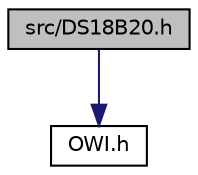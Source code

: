 digraph "src/DS18B20.h"
{
  edge [fontname="Helvetica",fontsize="10",labelfontname="Helvetica",labelfontsize="10"];
  node [fontname="Helvetica",fontsize="10",shape=record];
  Node1 [label="src/DS18B20.h",height=0.2,width=0.4,color="black", fillcolor="grey75", style="filled", fontcolor="black"];
  Node1 -> Node2 [color="midnightblue",fontsize="10",style="solid",fontname="Helvetica"];
  Node2 [label="OWI.h",height=0.2,width=0.4,color="black", fillcolor="white", style="filled",URL="$d5/d27/OWI_8h.html"];
}
